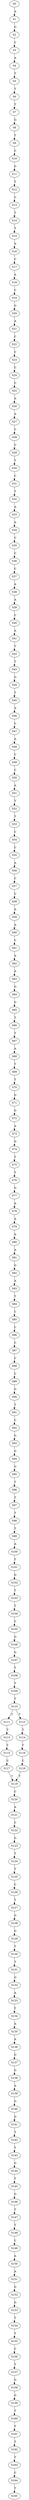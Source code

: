 strict digraph  {
	S0 -> S1 [ label = A ];
	S1 -> S2 [ label = G ];
	S2 -> S3 [ label = C ];
	S3 -> S4 [ label = A ];
	S4 -> S5 [ label = T ];
	S5 -> S6 [ label = T ];
	S6 -> S7 [ label = T ];
	S7 -> S8 [ label = G ];
	S8 -> S9 [ label = T ];
	S9 -> S10 [ label = C ];
	S10 -> S11 [ label = G ];
	S11 -> S12 [ label = T ];
	S12 -> S13 [ label = C ];
	S13 -> S14 [ label = T ];
	S14 -> S15 [ label = T ];
	S15 -> S16 [ label = A ];
	S16 -> S17 [ label = C ];
	S17 -> S18 [ label = A ];
	S18 -> S19 [ label = C ];
	S19 -> S20 [ label = G ];
	S20 -> S21 [ label = A ];
	S21 -> S22 [ label = C ];
	S22 -> S23 [ label = C ];
	S23 -> S24 [ label = C ];
	S24 -> S25 [ label = C ];
	S25 -> S26 [ label = A ];
	S26 -> S27 [ label = A ];
	S27 -> S28 [ label = C ];
	S28 -> S29 [ label = C ];
	S29 -> S30 [ label = T ];
	S30 -> S31 [ label = C ];
	S31 -> S32 [ label = T ];
	S32 -> S33 [ label = A ];
	S33 -> S34 [ label = A ];
	S34 -> S35 [ label = C ];
	S35 -> S36 [ label = C ];
	S36 -> S37 [ label = C ];
	S37 -> S38 [ label = A ];
	S38 -> S39 [ label = A ];
	S39 -> S40 [ label = C ];
	S40 -> S41 [ label = A ];
	S41 -> S42 [ label = T ];
	S42 -> S43 [ label = T ];
	S43 -> S44 [ label = G ];
	S44 -> S45 [ label = T ];
	S45 -> S46 [ label = A ];
	S46 -> S47 [ label = C ];
	S47 -> S48 [ label = A ];
	S48 -> S49 [ label = C ];
	S49 -> S50 [ label = C ];
	S50 -> S51 [ label = A ];
	S51 -> S52 [ label = T ];
	S52 -> S53 [ label = T ];
	S53 -> S54 [ label = C ];
	S54 -> S55 [ label = C ];
	S55 -> S56 [ label = A ];
	S56 -> S57 [ label = C ];
	S57 -> S58 [ label = C ];
	S58 -> S59 [ label = A ];
	S59 -> S60 [ label = A ];
	S60 -> S61 [ label = C ];
	S61 -> S62 [ label = A ];
	S62 -> S63 [ label = A ];
	S63 -> S64 [ label = G ];
	S64 -> S65 [ label = G ];
	S65 -> S66 [ label = T ];
	S66 -> S67 [ label = T ];
	S67 -> S68 [ label = A ];
	S68 -> S69 [ label = T ];
	S69 -> S70 [ label = T ];
	S70 -> S71 [ label = G ];
	S71 -> S72 [ label = G ];
	S72 -> S73 [ label = A ];
	S73 -> S74 [ label = G ];
	S74 -> S75 [ label = T ];
	S75 -> S76 [ label = T ];
	S76 -> S77 [ label = G ];
	S77 -> S78 [ label = A ];
	S78 -> S79 [ label = A ];
	S79 -> S80 [ label = A ];
	S80 -> S81 [ label = A ];
	S81 -> S82 [ label = G ];
	S82 -> S83 [ label = A ];
	S83 -> S84 [ label = T ];
	S84 -> S85 [ label = C ];
	S85 -> S86 [ label = C ];
	S86 -> S87 [ label = C ];
	S87 -> S88 [ label = C ];
	S88 -> S89 [ label = C ];
	S89 -> S90 [ label = G ];
	S90 -> S91 [ label = T ];
	S91 -> S92 [ label = C ];
	S92 -> S93 [ label = G ];
	S93 -> S94 [ label = G ];
	S94 -> S95 [ label = G ];
	S95 -> S96 [ label = T ];
	S96 -> S97 [ label = T ];
	S97 -> S98 [ label = T ];
	S98 -> S99 [ label = T ];
	S99 -> S100 [ label = A ];
	S100 -> S101 [ label = T ];
	S101 -> S102 [ label = G ];
	S102 -> S103 [ label = T ];
	S103 -> S104 [ label = T ];
	S104 -> S105 [ label = C ];
	S105 -> S106 [ label = G ];
	S106 -> S107 [ label = G ];
	S107 -> S108 [ label = T ];
	S108 -> S109 [ label = T ];
	S109 -> S110 [ label = T ];
	S110 -> S111 [ label = C ];
	S110 -> S112 [ label = T ];
	S111 -> S113 [ label = T ];
	S112 -> S114 [ label = T ];
	S113 -> S115 [ label = T ];
	S114 -> S116 [ label = T ];
	S115 -> S117 [ label = C ];
	S116 -> S118 [ label = C ];
	S117 -> S119 [ label = T ];
	S118 -> S119 [ label = T ];
	S119 -> S120 [ label = C ];
	S120 -> S121 [ label = A ];
	S121 -> S122 [ label = C ];
	S122 -> S123 [ label = G ];
	S123 -> S124 [ label = T ];
	S124 -> S125 [ label = T ];
	S125 -> S126 [ label = C ];
	S126 -> S127 [ label = T ];
	S127 -> S128 [ label = G ];
	S128 -> S129 [ label = G ];
	S129 -> S130 [ label = T ];
	S130 -> S131 [ label = T ];
	S131 -> S132 [ label = G ];
	S132 -> S133 [ label = A ];
	S133 -> S134 [ label = T ];
	S134 -> S135 [ label = A ];
	S135 -> S136 [ label = A ];
	S136 -> S137 [ label = G ];
	S137 -> S138 [ label = G ];
	S138 -> S139 [ label = A ];
	S139 -> S140 [ label = G ];
	S140 -> S141 [ label = G ];
	S141 -> S142 [ label = T ];
	S142 -> S143 [ label = T ];
	S143 -> S144 [ label = G ];
	S144 -> S145 [ label = T ];
	S145 -> S146 [ label = G ];
	S146 -> S147 [ label = T ];
	S147 -> S148 [ label = T ];
	S148 -> S149 [ label = C ];
	S149 -> S150 [ label = A ];
	S150 -> S151 [ label = A ];
	S151 -> S152 [ label = G ];
	S152 -> S153 [ label = G ];
	S153 -> S154 [ label = T ];
	S154 -> S155 [ label = T ];
	S155 -> S156 [ label = C ];
	S156 -> S157 [ label = T ];
	S157 -> S158 [ label = G ];
	S158 -> S159 [ label = G ];
	S159 -> S160 [ label = T ];
	S160 -> S161 [ label = T ];
	S161 -> S162 [ label = T ];
	S162 -> S163 [ label = T ];
	S163 -> S164 [ label = C ];
	S164 -> S165 [ label = T ];
}
